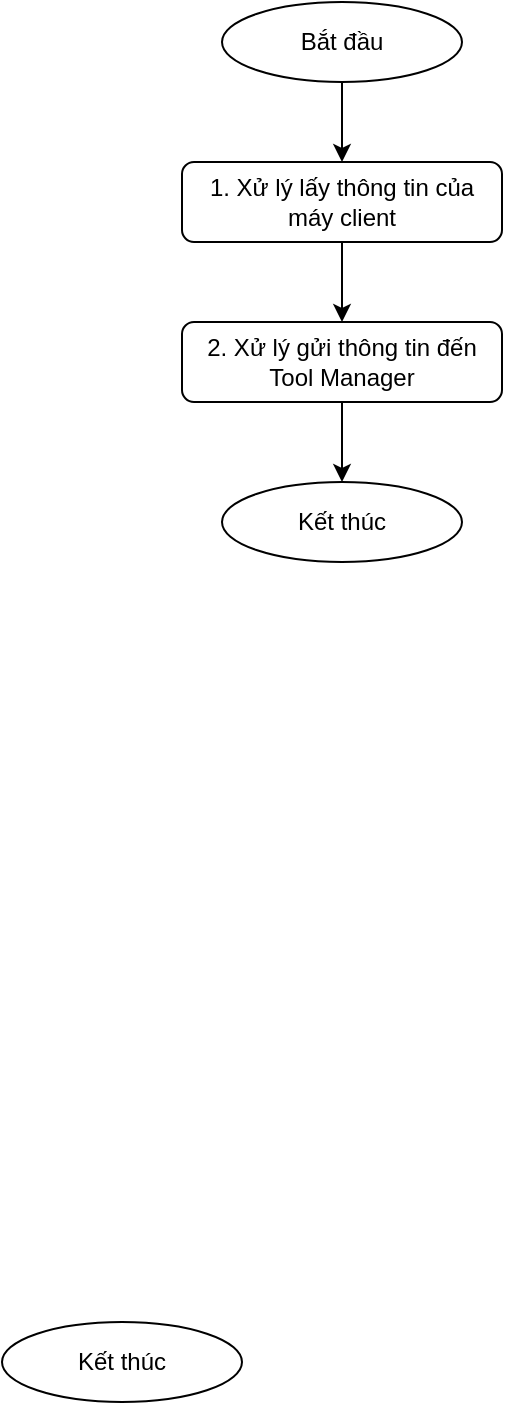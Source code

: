 <mxfile version="13.3.5" type="device"><diagram id="C5RBs43oDa-KdzZeNtuy" name="Page-1"><mxGraphModel dx="1326" dy="816" grid="1" gridSize="10" guides="1" tooltips="1" connect="1" arrows="1" fold="1" page="1" pageScale="1" pageWidth="827" pageHeight="1169" math="0" shadow="0"><root><mxCell id="WIyWlLk6GJQsqaUBKTNV-0"/><mxCell id="WIyWlLk6GJQsqaUBKTNV-1" parent="WIyWlLk6GJQsqaUBKTNV-0"/><mxCell id="ps7S9PDxQKY9TJDOZHGK-6" style="edgeStyle=orthogonalEdgeStyle;rounded=0;orthogonalLoop=1;jettySize=auto;html=1;exitX=0.5;exitY=1;exitDx=0;exitDy=0;entryX=0.5;entryY=0;entryDx=0;entryDy=0;" edge="1" parent="WIyWlLk6GJQsqaUBKTNV-1" source="ps7S9PDxQKY9TJDOZHGK-0" target="ps7S9PDxQKY9TJDOZHGK-4"><mxGeometry relative="1" as="geometry"/></mxCell><mxCell id="ps7S9PDxQKY9TJDOZHGK-0" value="1. Xử lý lấy thông tin của máy client" style="rounded=1;whiteSpace=wrap;html=1;fontSize=12;glass=0;strokeWidth=1;shadow=0;" vertex="1" parent="WIyWlLk6GJQsqaUBKTNV-1"><mxGeometry x="140" y="280" width="160" height="40" as="geometry"/></mxCell><mxCell id="ps7S9PDxQKY9TJDOZHGK-5" style="edgeStyle=orthogonalEdgeStyle;rounded=0;orthogonalLoop=1;jettySize=auto;html=1;exitX=0.5;exitY=1;exitDx=0;exitDy=0;entryX=0.5;entryY=0;entryDx=0;entryDy=0;" edge="1" parent="WIyWlLk6GJQsqaUBKTNV-1" source="ps7S9PDxQKY9TJDOZHGK-1" target="ps7S9PDxQKY9TJDOZHGK-0"><mxGeometry relative="1" as="geometry"/></mxCell><mxCell id="ps7S9PDxQKY9TJDOZHGK-1" value="Bắt đầu" style="ellipse;whiteSpace=wrap;html=1;" vertex="1" parent="WIyWlLk6GJQsqaUBKTNV-1"><mxGeometry x="160" y="200" width="120" height="40" as="geometry"/></mxCell><mxCell id="ps7S9PDxQKY9TJDOZHGK-2" value="Kết thúc" style="ellipse;whiteSpace=wrap;html=1;" vertex="1" parent="WIyWlLk6GJQsqaUBKTNV-1"><mxGeometry x="50" y="860" width="120" height="40" as="geometry"/></mxCell><mxCell id="ps7S9PDxQKY9TJDOZHGK-3" value="Kết thúc" style="ellipse;whiteSpace=wrap;html=1;" vertex="1" parent="WIyWlLk6GJQsqaUBKTNV-1"><mxGeometry x="160" y="440" width="120" height="40" as="geometry"/></mxCell><mxCell id="ps7S9PDxQKY9TJDOZHGK-7" style="edgeStyle=orthogonalEdgeStyle;rounded=0;orthogonalLoop=1;jettySize=auto;html=1;exitX=0.5;exitY=1;exitDx=0;exitDy=0;entryX=0.5;entryY=0;entryDx=0;entryDy=0;" edge="1" parent="WIyWlLk6GJQsqaUBKTNV-1" source="ps7S9PDxQKY9TJDOZHGK-4" target="ps7S9PDxQKY9TJDOZHGK-3"><mxGeometry relative="1" as="geometry"/></mxCell><mxCell id="ps7S9PDxQKY9TJDOZHGK-4" value="2. Xử lý gửi thông tin đến Tool Manager" style="rounded=1;whiteSpace=wrap;html=1;fontSize=12;glass=0;strokeWidth=1;shadow=0;" vertex="1" parent="WIyWlLk6GJQsqaUBKTNV-1"><mxGeometry x="140" y="360" width="160" height="40" as="geometry"/></mxCell></root></mxGraphModel></diagram></mxfile>